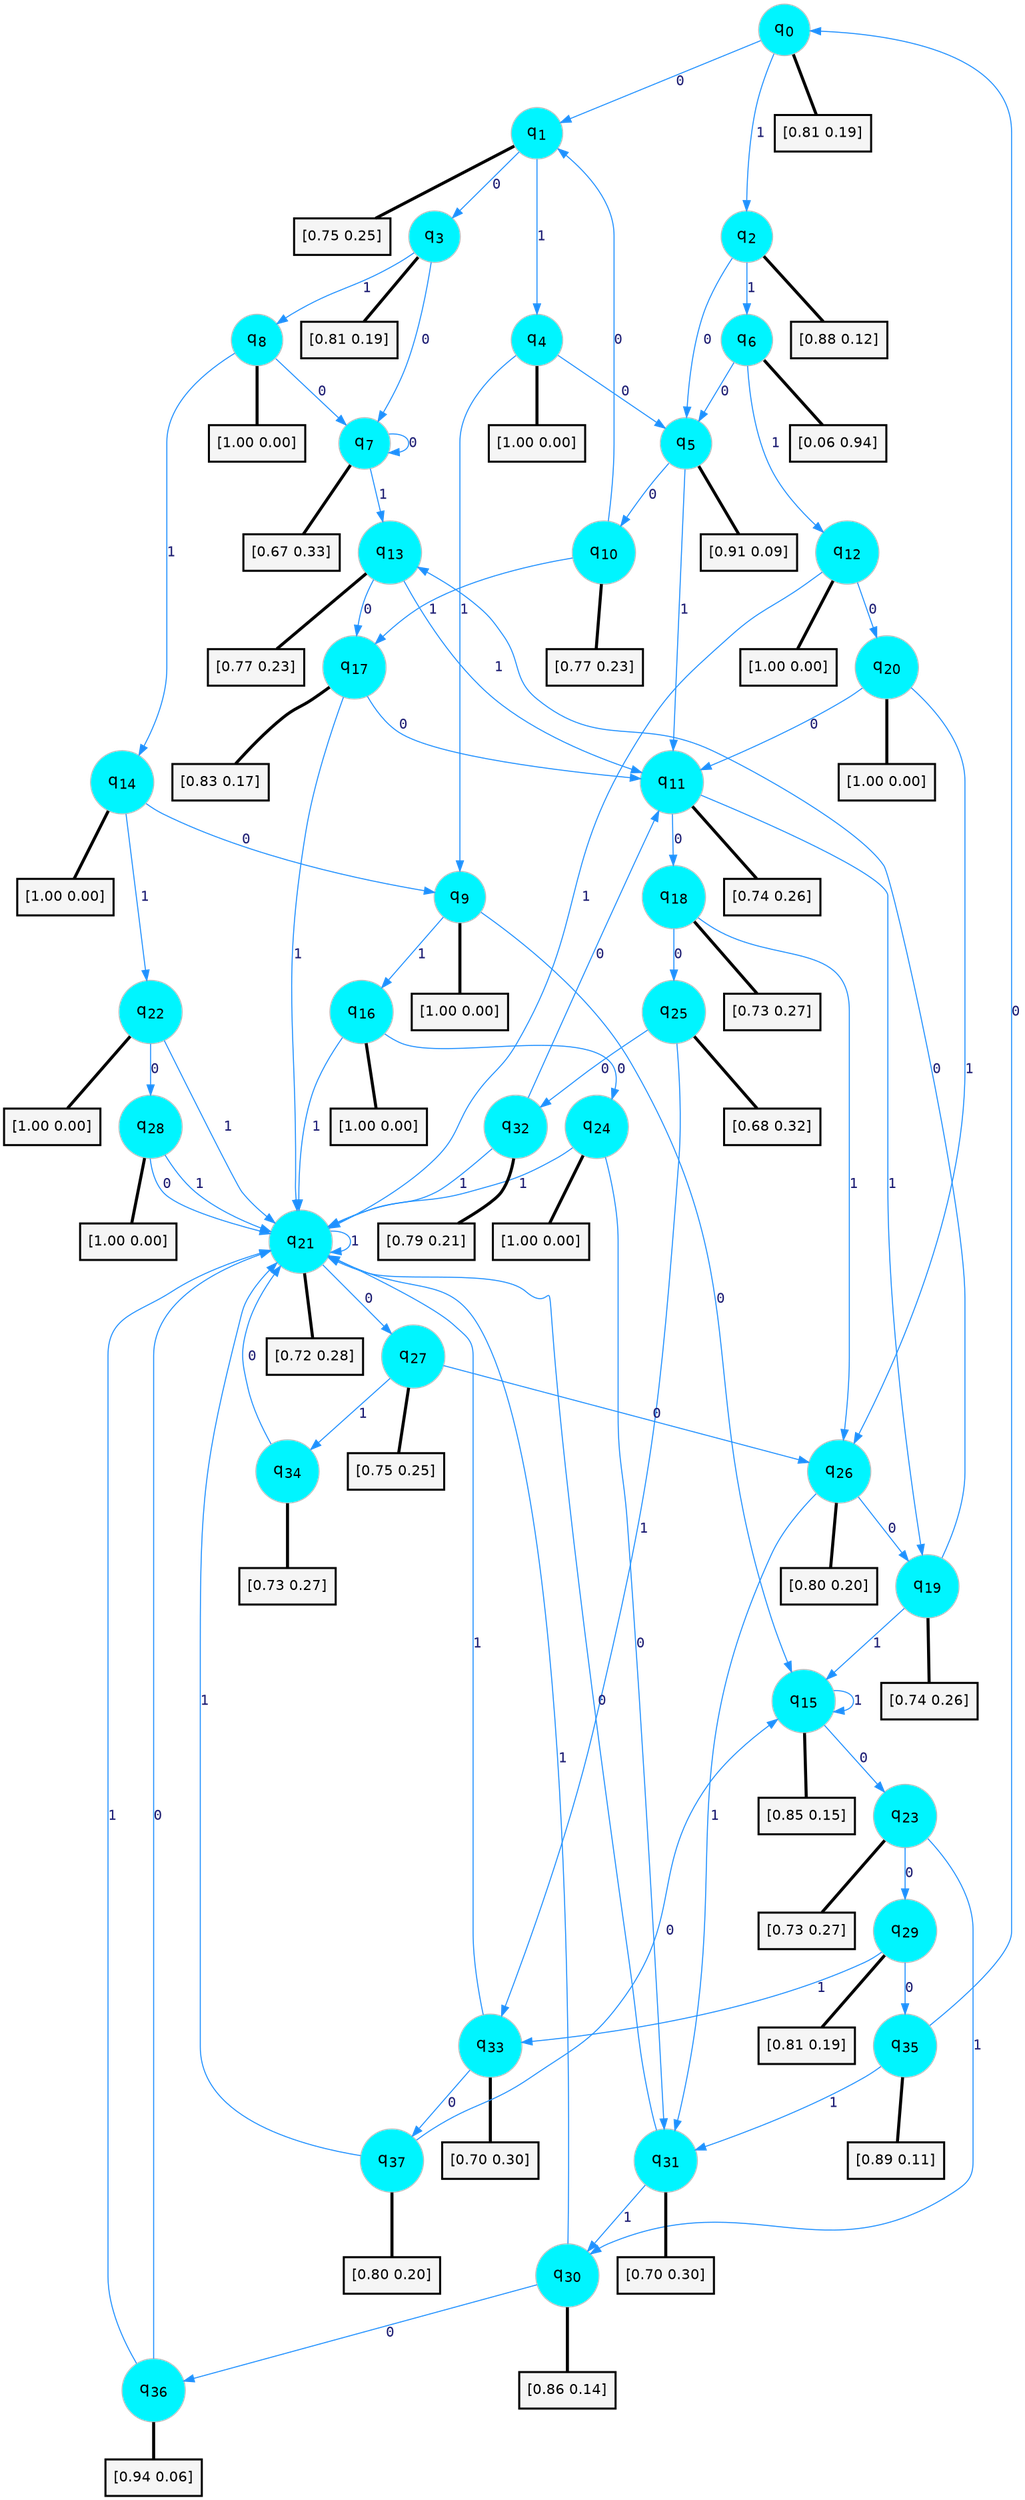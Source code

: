 digraph G {
graph [
bgcolor=transparent, dpi=300, rankdir=TD, size="40,25"];
node [
color=gray, fillcolor=turquoise1, fontcolor=black, fontname=Helvetica, fontsize=16, fontweight=bold, shape=circle, style=filled];
edge [
arrowsize=1, color=dodgerblue1, fontcolor=midnightblue, fontname=courier, fontweight=bold, penwidth=1, style=solid, weight=20];
0[label=<q<SUB>0</SUB>>];
1[label=<q<SUB>1</SUB>>];
2[label=<q<SUB>2</SUB>>];
3[label=<q<SUB>3</SUB>>];
4[label=<q<SUB>4</SUB>>];
5[label=<q<SUB>5</SUB>>];
6[label=<q<SUB>6</SUB>>];
7[label=<q<SUB>7</SUB>>];
8[label=<q<SUB>8</SUB>>];
9[label=<q<SUB>9</SUB>>];
10[label=<q<SUB>10</SUB>>];
11[label=<q<SUB>11</SUB>>];
12[label=<q<SUB>12</SUB>>];
13[label=<q<SUB>13</SUB>>];
14[label=<q<SUB>14</SUB>>];
15[label=<q<SUB>15</SUB>>];
16[label=<q<SUB>16</SUB>>];
17[label=<q<SUB>17</SUB>>];
18[label=<q<SUB>18</SUB>>];
19[label=<q<SUB>19</SUB>>];
20[label=<q<SUB>20</SUB>>];
21[label=<q<SUB>21</SUB>>];
22[label=<q<SUB>22</SUB>>];
23[label=<q<SUB>23</SUB>>];
24[label=<q<SUB>24</SUB>>];
25[label=<q<SUB>25</SUB>>];
26[label=<q<SUB>26</SUB>>];
27[label=<q<SUB>27</SUB>>];
28[label=<q<SUB>28</SUB>>];
29[label=<q<SUB>29</SUB>>];
30[label=<q<SUB>30</SUB>>];
31[label=<q<SUB>31</SUB>>];
32[label=<q<SUB>32</SUB>>];
33[label=<q<SUB>33</SUB>>];
34[label=<q<SUB>34</SUB>>];
35[label=<q<SUB>35</SUB>>];
36[label=<q<SUB>36</SUB>>];
37[label=<q<SUB>37</SUB>>];
38[label="[0.81 0.19]", shape=box,fontcolor=black, fontname=Helvetica, fontsize=14, penwidth=2, fillcolor=whitesmoke,color=black];
39[label="[0.75 0.25]", shape=box,fontcolor=black, fontname=Helvetica, fontsize=14, penwidth=2, fillcolor=whitesmoke,color=black];
40[label="[0.88 0.12]", shape=box,fontcolor=black, fontname=Helvetica, fontsize=14, penwidth=2, fillcolor=whitesmoke,color=black];
41[label="[0.81 0.19]", shape=box,fontcolor=black, fontname=Helvetica, fontsize=14, penwidth=2, fillcolor=whitesmoke,color=black];
42[label="[1.00 0.00]", shape=box,fontcolor=black, fontname=Helvetica, fontsize=14, penwidth=2, fillcolor=whitesmoke,color=black];
43[label="[0.91 0.09]", shape=box,fontcolor=black, fontname=Helvetica, fontsize=14, penwidth=2, fillcolor=whitesmoke,color=black];
44[label="[0.06 0.94]", shape=box,fontcolor=black, fontname=Helvetica, fontsize=14, penwidth=2, fillcolor=whitesmoke,color=black];
45[label="[0.67 0.33]", shape=box,fontcolor=black, fontname=Helvetica, fontsize=14, penwidth=2, fillcolor=whitesmoke,color=black];
46[label="[1.00 0.00]", shape=box,fontcolor=black, fontname=Helvetica, fontsize=14, penwidth=2, fillcolor=whitesmoke,color=black];
47[label="[1.00 0.00]", shape=box,fontcolor=black, fontname=Helvetica, fontsize=14, penwidth=2, fillcolor=whitesmoke,color=black];
48[label="[0.77 0.23]", shape=box,fontcolor=black, fontname=Helvetica, fontsize=14, penwidth=2, fillcolor=whitesmoke,color=black];
49[label="[0.74 0.26]", shape=box,fontcolor=black, fontname=Helvetica, fontsize=14, penwidth=2, fillcolor=whitesmoke,color=black];
50[label="[1.00 0.00]", shape=box,fontcolor=black, fontname=Helvetica, fontsize=14, penwidth=2, fillcolor=whitesmoke,color=black];
51[label="[0.77 0.23]", shape=box,fontcolor=black, fontname=Helvetica, fontsize=14, penwidth=2, fillcolor=whitesmoke,color=black];
52[label="[1.00 0.00]", shape=box,fontcolor=black, fontname=Helvetica, fontsize=14, penwidth=2, fillcolor=whitesmoke,color=black];
53[label="[0.85 0.15]", shape=box,fontcolor=black, fontname=Helvetica, fontsize=14, penwidth=2, fillcolor=whitesmoke,color=black];
54[label="[1.00 0.00]", shape=box,fontcolor=black, fontname=Helvetica, fontsize=14, penwidth=2, fillcolor=whitesmoke,color=black];
55[label="[0.83 0.17]", shape=box,fontcolor=black, fontname=Helvetica, fontsize=14, penwidth=2, fillcolor=whitesmoke,color=black];
56[label="[0.73 0.27]", shape=box,fontcolor=black, fontname=Helvetica, fontsize=14, penwidth=2, fillcolor=whitesmoke,color=black];
57[label="[0.74 0.26]", shape=box,fontcolor=black, fontname=Helvetica, fontsize=14, penwidth=2, fillcolor=whitesmoke,color=black];
58[label="[1.00 0.00]", shape=box,fontcolor=black, fontname=Helvetica, fontsize=14, penwidth=2, fillcolor=whitesmoke,color=black];
59[label="[0.72 0.28]", shape=box,fontcolor=black, fontname=Helvetica, fontsize=14, penwidth=2, fillcolor=whitesmoke,color=black];
60[label="[1.00 0.00]", shape=box,fontcolor=black, fontname=Helvetica, fontsize=14, penwidth=2, fillcolor=whitesmoke,color=black];
61[label="[0.73 0.27]", shape=box,fontcolor=black, fontname=Helvetica, fontsize=14, penwidth=2, fillcolor=whitesmoke,color=black];
62[label="[1.00 0.00]", shape=box,fontcolor=black, fontname=Helvetica, fontsize=14, penwidth=2, fillcolor=whitesmoke,color=black];
63[label="[0.68 0.32]", shape=box,fontcolor=black, fontname=Helvetica, fontsize=14, penwidth=2, fillcolor=whitesmoke,color=black];
64[label="[0.80 0.20]", shape=box,fontcolor=black, fontname=Helvetica, fontsize=14, penwidth=2, fillcolor=whitesmoke,color=black];
65[label="[0.75 0.25]", shape=box,fontcolor=black, fontname=Helvetica, fontsize=14, penwidth=2, fillcolor=whitesmoke,color=black];
66[label="[1.00 0.00]", shape=box,fontcolor=black, fontname=Helvetica, fontsize=14, penwidth=2, fillcolor=whitesmoke,color=black];
67[label="[0.81 0.19]", shape=box,fontcolor=black, fontname=Helvetica, fontsize=14, penwidth=2, fillcolor=whitesmoke,color=black];
68[label="[0.86 0.14]", shape=box,fontcolor=black, fontname=Helvetica, fontsize=14, penwidth=2, fillcolor=whitesmoke,color=black];
69[label="[0.70 0.30]", shape=box,fontcolor=black, fontname=Helvetica, fontsize=14, penwidth=2, fillcolor=whitesmoke,color=black];
70[label="[0.79 0.21]", shape=box,fontcolor=black, fontname=Helvetica, fontsize=14, penwidth=2, fillcolor=whitesmoke,color=black];
71[label="[0.70 0.30]", shape=box,fontcolor=black, fontname=Helvetica, fontsize=14, penwidth=2, fillcolor=whitesmoke,color=black];
72[label="[0.73 0.27]", shape=box,fontcolor=black, fontname=Helvetica, fontsize=14, penwidth=2, fillcolor=whitesmoke,color=black];
73[label="[0.89 0.11]", shape=box,fontcolor=black, fontname=Helvetica, fontsize=14, penwidth=2, fillcolor=whitesmoke,color=black];
74[label="[0.94 0.06]", shape=box,fontcolor=black, fontname=Helvetica, fontsize=14, penwidth=2, fillcolor=whitesmoke,color=black];
75[label="[0.80 0.20]", shape=box,fontcolor=black, fontname=Helvetica, fontsize=14, penwidth=2, fillcolor=whitesmoke,color=black];
0->1 [label=0];
0->2 [label=1];
0->38 [arrowhead=none, penwidth=3,color=black];
1->3 [label=0];
1->4 [label=1];
1->39 [arrowhead=none, penwidth=3,color=black];
2->5 [label=0];
2->6 [label=1];
2->40 [arrowhead=none, penwidth=3,color=black];
3->7 [label=0];
3->8 [label=1];
3->41 [arrowhead=none, penwidth=3,color=black];
4->5 [label=0];
4->9 [label=1];
4->42 [arrowhead=none, penwidth=3,color=black];
5->10 [label=0];
5->11 [label=1];
5->43 [arrowhead=none, penwidth=3,color=black];
6->5 [label=0];
6->12 [label=1];
6->44 [arrowhead=none, penwidth=3,color=black];
7->7 [label=0];
7->13 [label=1];
7->45 [arrowhead=none, penwidth=3,color=black];
8->7 [label=0];
8->14 [label=1];
8->46 [arrowhead=none, penwidth=3,color=black];
9->15 [label=0];
9->16 [label=1];
9->47 [arrowhead=none, penwidth=3,color=black];
10->1 [label=0];
10->17 [label=1];
10->48 [arrowhead=none, penwidth=3,color=black];
11->18 [label=0];
11->19 [label=1];
11->49 [arrowhead=none, penwidth=3,color=black];
12->20 [label=0];
12->21 [label=1];
12->50 [arrowhead=none, penwidth=3,color=black];
13->17 [label=0];
13->11 [label=1];
13->51 [arrowhead=none, penwidth=3,color=black];
14->9 [label=0];
14->22 [label=1];
14->52 [arrowhead=none, penwidth=3,color=black];
15->23 [label=0];
15->15 [label=1];
15->53 [arrowhead=none, penwidth=3,color=black];
16->24 [label=0];
16->21 [label=1];
16->54 [arrowhead=none, penwidth=3,color=black];
17->11 [label=0];
17->21 [label=1];
17->55 [arrowhead=none, penwidth=3,color=black];
18->25 [label=0];
18->26 [label=1];
18->56 [arrowhead=none, penwidth=3,color=black];
19->13 [label=0];
19->15 [label=1];
19->57 [arrowhead=none, penwidth=3,color=black];
20->11 [label=0];
20->26 [label=1];
20->58 [arrowhead=none, penwidth=3,color=black];
21->27 [label=0];
21->21 [label=1];
21->59 [arrowhead=none, penwidth=3,color=black];
22->28 [label=0];
22->21 [label=1];
22->60 [arrowhead=none, penwidth=3,color=black];
23->29 [label=0];
23->30 [label=1];
23->61 [arrowhead=none, penwidth=3,color=black];
24->31 [label=0];
24->21 [label=1];
24->62 [arrowhead=none, penwidth=3,color=black];
25->32 [label=0];
25->33 [label=1];
25->63 [arrowhead=none, penwidth=3,color=black];
26->19 [label=0];
26->31 [label=1];
26->64 [arrowhead=none, penwidth=3,color=black];
27->26 [label=0];
27->34 [label=1];
27->65 [arrowhead=none, penwidth=3,color=black];
28->21 [label=0];
28->21 [label=1];
28->66 [arrowhead=none, penwidth=3,color=black];
29->35 [label=0];
29->33 [label=1];
29->67 [arrowhead=none, penwidth=3,color=black];
30->36 [label=0];
30->21 [label=1];
30->68 [arrowhead=none, penwidth=3,color=black];
31->21 [label=0];
31->30 [label=1];
31->69 [arrowhead=none, penwidth=3,color=black];
32->11 [label=0];
32->21 [label=1];
32->70 [arrowhead=none, penwidth=3,color=black];
33->37 [label=0];
33->21 [label=1];
33->71 [arrowhead=none, penwidth=3,color=black];
34->21 [label=0];
34->72 [arrowhead=none, penwidth=3,color=black];
35->0 [label=0];
35->31 [label=1];
35->73 [arrowhead=none, penwidth=3,color=black];
36->21 [label=0];
36->21 [label=1];
36->74 [arrowhead=none, penwidth=3,color=black];
37->15 [label=0];
37->21 [label=1];
37->75 [arrowhead=none, penwidth=3,color=black];
}
